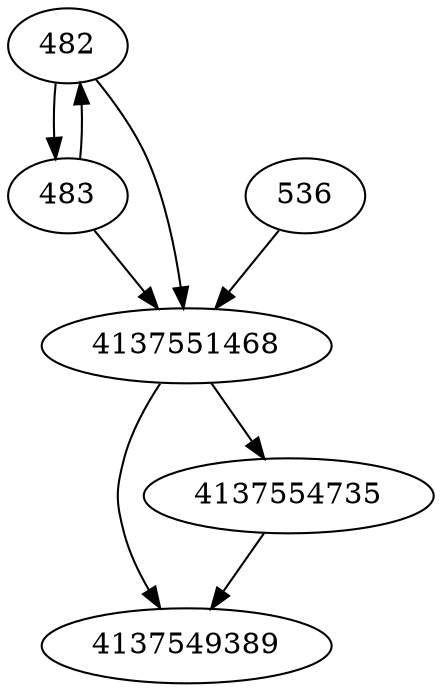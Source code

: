 strict digraph  {
482;
483;
4137551468;
4137549389;
4137554735;
536;
482 -> 4137551468;
482 -> 483;
483 -> 482;
483 -> 4137551468;
4137551468 -> 4137549389;
4137551468 -> 4137554735;
4137554735 -> 4137549389;
536 -> 4137551468;
}
